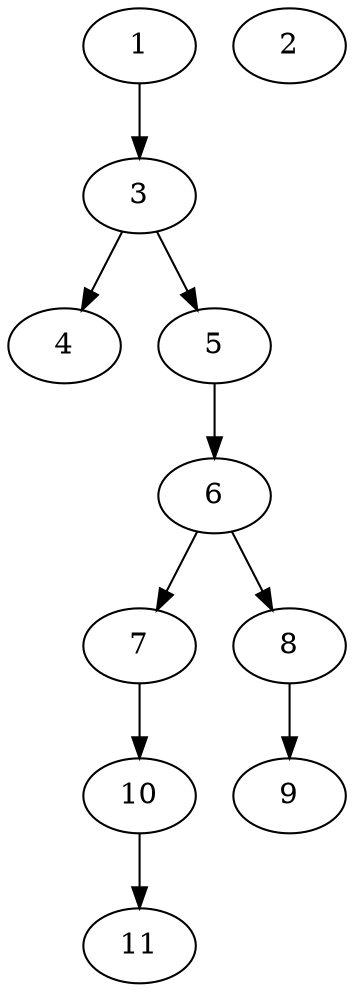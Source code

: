 // DAG (tier=1-easy, mode=data, n=11, ccr=0.311, fat=0.441, density=0.323, regular=0.616, jump=0.045, mindata=1048576, maxdata=8388608)
// DAG automatically generated by daggen at Sun Aug 24 16:33:33 2025
// /home/ermia/Project/Environments/daggen/bin/daggen --dot --ccr 0.311 --fat 0.441 --regular 0.616 --density 0.323 --jump 0.045 --mindata 1048576 --maxdata 8388608 -n 11 
digraph G {
  1 [size="113771655553123090432", alpha="0.13", expect_size="56885827776561545216"]
  1 -> 3 [size ="187836233940992"]
  2 [size="200318277929670803456", alpha="0.05", expect_size="100159138964835401728"]
  3 [size="93047044128023712", alpha="0.02", expect_size="46523522064011856"]
  3 -> 4 [size ="114777976209408"]
  3 -> 5 [size ="114777976209408"]
  4 [size="237026820222587776", alpha="0.17", expect_size="118513410111293888"]
  5 [size="40043247997502357504", alpha="0.04", expect_size="20021623998751178752"]
  5 -> 6 [size ="93635999694848"]
  6 [size="89423043242976346112", alpha="0.14", expect_size="44711521621488173056"]
  6 -> 7 [size ="159976534310912"]
  6 -> 8 [size ="159976534310912"]
  7 [size="27818567685527044096", alpha="0.07", expect_size="13909283842763522048"]
  7 -> 10 [size ="73447975682048"]
  8 [size="476575731384213045248", alpha="0.09", expect_size="238287865692106522624"]
  8 -> 9 [size ="488102766313472"]
  9 [size="5110744735609712", alpha="0.03", expect_size="2555372367804856"]
  10 [size="111835260374745088000", alpha="0.18", expect_size="55917630187372544000"]
  10 -> 11 [size ="185698825011200"]
  11 [size="554511103073198276608", alpha="0.06", expect_size="277255551536599138304"]
}